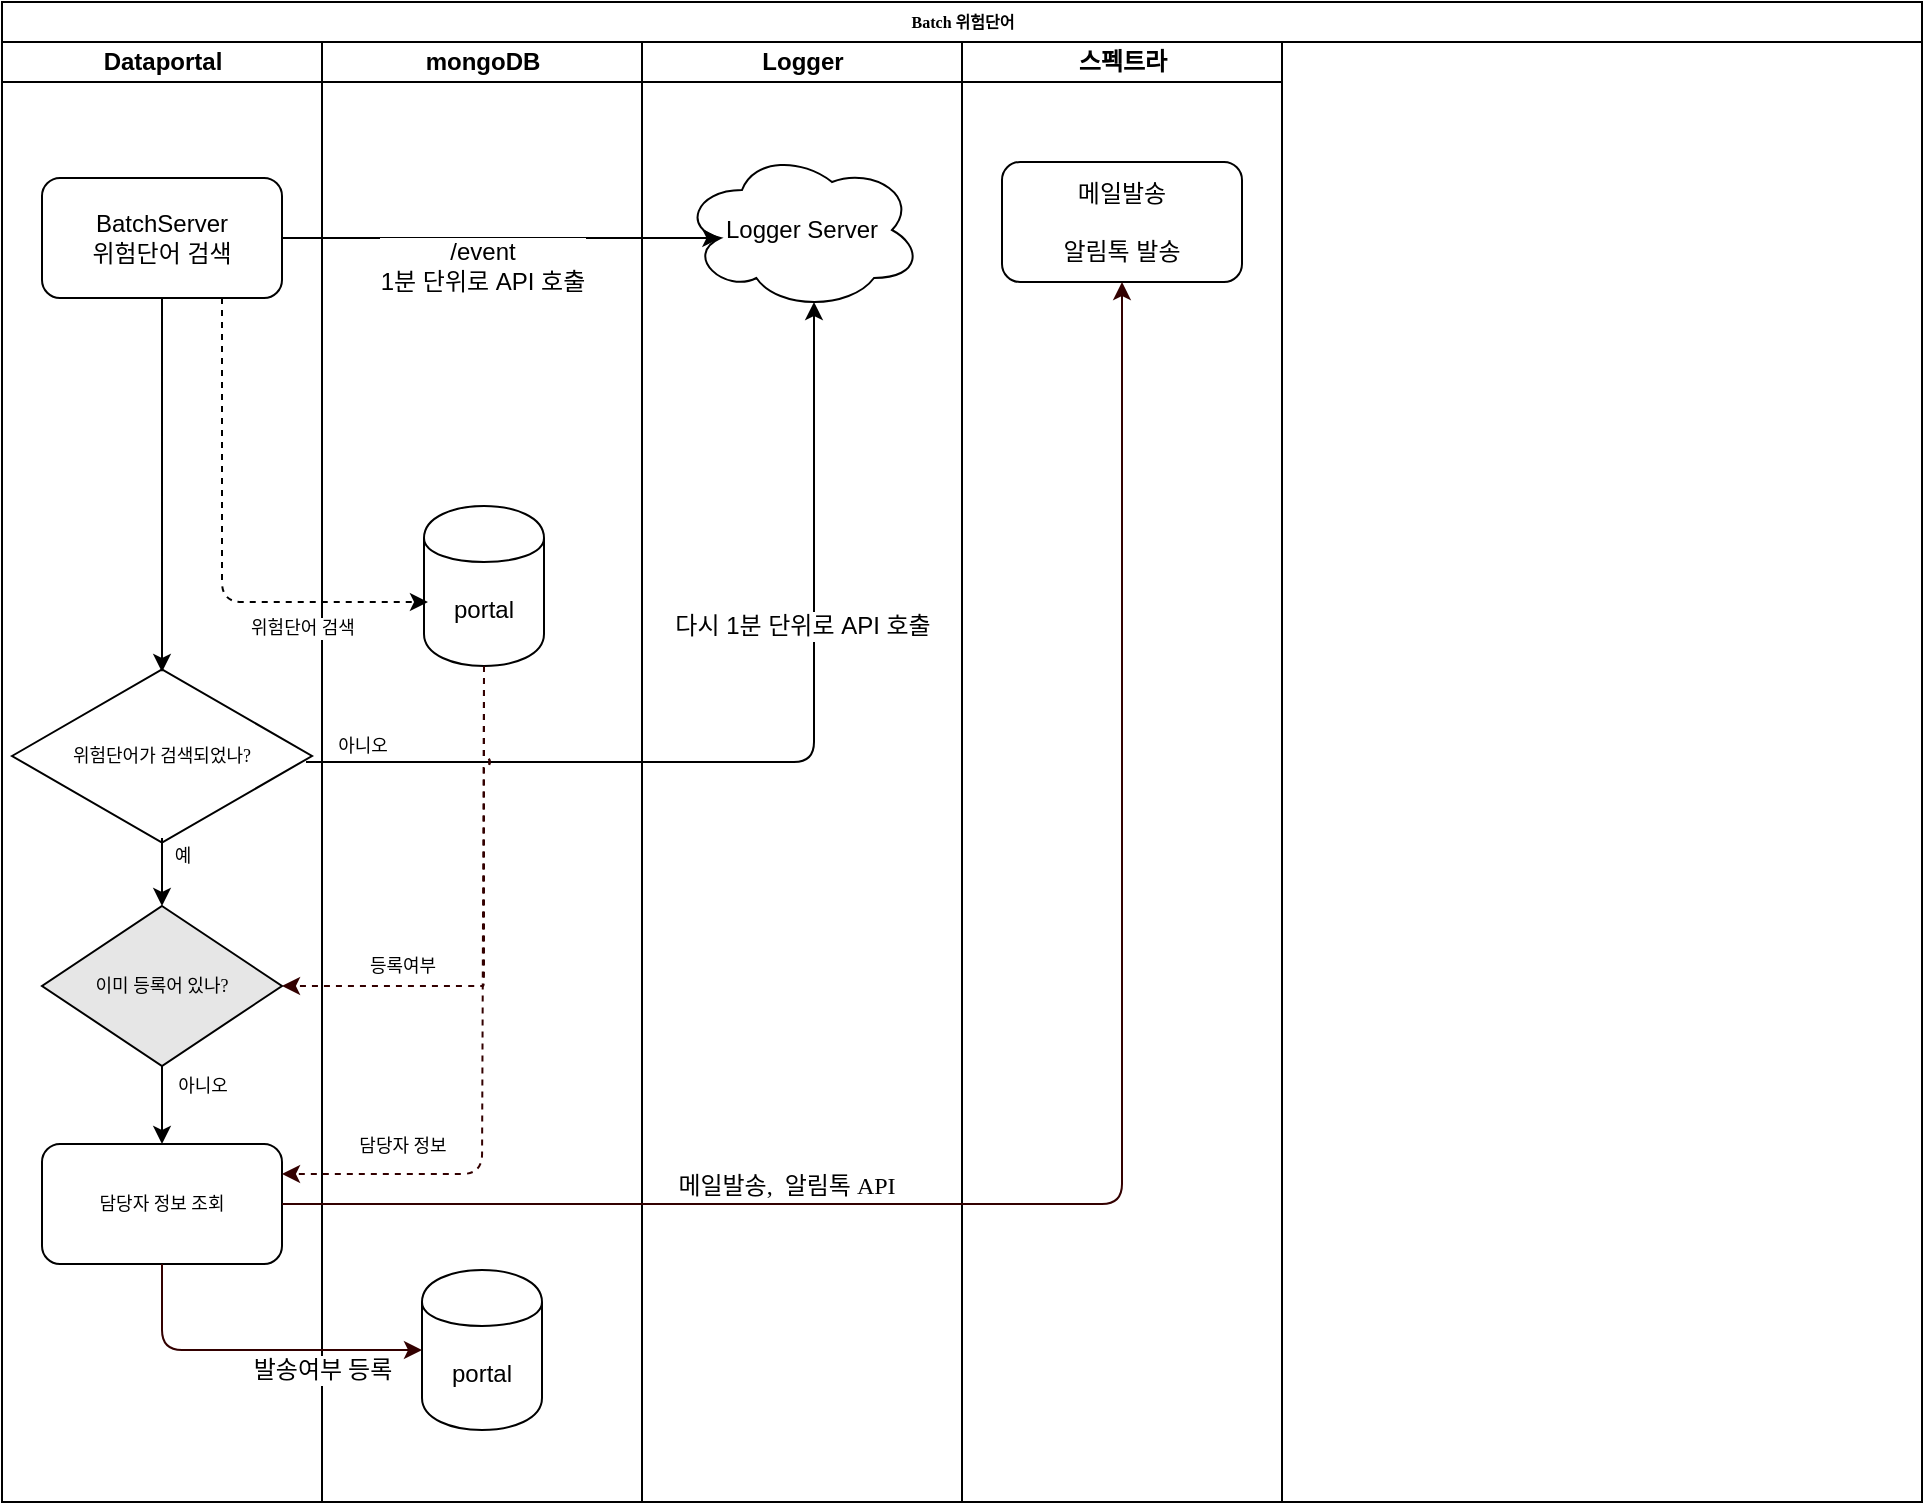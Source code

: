 <mxfile pages="2" version="11.2.8" type="github"><diagram name="위험단어" id="74e2e168-ea6b-b213-b513-2b3c1d86103e"><mxGraphModel dx="1422" dy="795" grid="0" gridSize="10" guides="1" tooltips="1" connect="1" arrows="1" fold="1" page="1" pageScale="1" pageWidth="1169" pageHeight="827" background="none" math="0" shadow="0"><root><mxCell id="0"/><mxCell id="1" parent="0"/><mxCell id="77e6c97f196da883-1" value="Batch 위험단어" style="swimlane;html=1;childLayout=stackLayout;startSize=20;rounded=0;shadow=0;labelBackgroundColor=none;strokeColor=#000000;strokeWidth=1;fillColor=#ffffff;fontFamily=Verdana;fontSize=8;fontColor=#000000;align=center;" parent="1" vertex="1"><mxGeometry x="70" y="40" width="960" height="750" as="geometry"/></mxCell><mxCell id="77e6c97f196da883-2" value="Dataportal" style="swimlane;html=1;startSize=20;" parent="77e6c97f196da883-1" vertex="1"><mxGeometry y="20" width="160" height="730" as="geometry"/></mxCell><mxCell id="5DCFUlt75iRvz8VBznht-2" value="BatchServer&lt;br&gt;위험단어 검색" style="rounded=1;whiteSpace=wrap;html=1;" parent="77e6c97f196da883-2" vertex="1"><mxGeometry x="20" y="68" width="120" height="60" as="geometry"/></mxCell><mxCell id="5DCFUlt75iRvz8VBznht-17" value="위험단어가 검색되었나?" style="html=1;whiteSpace=wrap;aspect=fixed;shape=isoRectangle;fontFamily=Tahoma;fontSize=9;" parent="77e6c97f196da883-2" vertex="1"><mxGeometry x="5" y="312" width="150" height="90" as="geometry"/></mxCell><mxCell id="5DCFUlt75iRvz8VBznht-18" value="" style="endArrow=classic;html=1;fontFamily=Tahoma;fontSize=9;entryX=0.5;entryY=0.033;entryDx=0;entryDy=0;entryPerimeter=0;exitX=0.5;exitY=1;exitDx=0;exitDy=0;" parent="77e6c97f196da883-2" source="5DCFUlt75iRvz8VBznht-2" target="5DCFUlt75iRvz8VBznht-17" edge="1"><mxGeometry width="50" height="50" relative="1" as="geometry"><mxPoint x="30" y="232" as="sourcePoint"/><mxPoint x="80" y="182" as="targetPoint"/></mxGeometry></mxCell><mxCell id="5DCFUlt75iRvz8VBznht-24" value="담당자 정보 조회" style="rounded=1;whiteSpace=wrap;html=1;fontFamily=Tahoma;fontSize=9;" parent="77e6c97f196da883-2" vertex="1"><mxGeometry x="20" y="551" width="120" height="60" as="geometry"/></mxCell><mxCell id="5DCFUlt75iRvz8VBznht-27" value="예" style="endArrow=classic;html=1;fontFamily=Tahoma;fontSize=9;entryX=0.5;entryY=0;entryDx=0;entryDy=0;exitX=0.5;exitY=0.956;exitDx=0;exitDy=0;exitPerimeter=0;" parent="77e6c97f196da883-2" source="5DCFUlt75iRvz8VBznht-17" target="5DCFUlt75iRvz8VBznht-34" edge="1"><mxGeometry x="-0.483" y="10" width="50" height="50" relative="1" as="geometry"><mxPoint x="30" y="452" as="sourcePoint"/><mxPoint x="80" y="402" as="targetPoint"/><mxPoint as="offset"/></mxGeometry></mxCell><mxCell id="5DCFUlt75iRvz8VBznht-34" value="이미 등록어 있나?" style="rhombus;whiteSpace=wrap;html=1;fillColor=#E6E6E6;fontFamily=Tahoma;fontSize=9;" parent="77e6c97f196da883-2" vertex="1"><mxGeometry x="20" y="432" width="120" height="80" as="geometry"/></mxCell><mxCell id="5DCFUlt75iRvz8VBznht-35" value="아니오" style="endArrow=classic;html=1;fontFamily=Tahoma;fontSize=9;entryX=0.5;entryY=0;entryDx=0;entryDy=0;exitX=0.5;exitY=1;exitDx=0;exitDy=0;" parent="77e6c97f196da883-2" source="5DCFUlt75iRvz8VBznht-34" target="5DCFUlt75iRvz8VBznht-24" edge="1"><mxGeometry x="-0.487" y="20" width="50" height="50" relative="1" as="geometry"><mxPoint x="90" y="408.04" as="sourcePoint"/><mxPoint x="90" y="442" as="targetPoint"/><mxPoint as="offset"/></mxGeometry></mxCell><mxCell id="77e6c97f196da883-3" value="mongoDB" style="swimlane;html=1;startSize=20;" parent="77e6c97f196da883-1" vertex="1"><mxGeometry x="160" y="20" width="160" height="730" as="geometry"/></mxCell><mxCell id="5DCFUlt75iRvz8VBznht-3" value="portal" style="shape=cylinder;whiteSpace=wrap;html=1;boundedLbl=1;backgroundOutline=1;" parent="77e6c97f196da883-3" vertex="1"><mxGeometry x="51" y="232" width="60" height="80" as="geometry"/></mxCell><mxCell id="5DCFUlt75iRvz8VBznht-30" value="portal" style="shape=cylinder;whiteSpace=wrap;html=1;boundedLbl=1;backgroundOutline=1;" parent="77e6c97f196da883-3" vertex="1"><mxGeometry x="50" y="614" width="60" height="80" as="geometry"/></mxCell><mxCell id="77e6c97f196da883-4" value="Logger" style="swimlane;html=1;startSize=20;" parent="77e6c97f196da883-1" vertex="1"><mxGeometry x="320" y="20" width="160" height="730" as="geometry"/></mxCell><mxCell id="5DCFUlt75iRvz8VBznht-4" value="Logger Server" style="ellipse;shape=cloud;whiteSpace=wrap;html=1;" parent="77e6c97f196da883-4" vertex="1"><mxGeometry x="20" y="54" width="120" height="80" as="geometry"/></mxCell><mxCell id="5DCFUlt75iRvz8VBznht-9" value="스펙트라" style="swimlane;html=1;startSize=20;" parent="77e6c97f196da883-1" vertex="1"><mxGeometry x="480" y="20" width="160" height="730" as="geometry"/></mxCell><mxCell id="5DCFUlt75iRvz8VBznht-11" value="메일발송&lt;br&gt;&lt;br&gt;알림톡 발송" style="rounded=1;whiteSpace=wrap;html=1;" parent="5DCFUlt75iRvz8VBznht-9" vertex="1"><mxGeometry x="20" y="60" width="120" height="60" as="geometry"/></mxCell><mxCell id="5DCFUlt75iRvz8VBznht-12" value="" style="endArrow=classic;html=1;entryX=0.16;entryY=0.55;entryDx=0;entryDy=0;entryPerimeter=0;exitX=1;exitY=0.5;exitDx=0;exitDy=0;" parent="77e6c97f196da883-1" source="5DCFUlt75iRvz8VBznht-2" target="5DCFUlt75iRvz8VBznht-4" edge="1"><mxGeometry width="50" height="50" relative="1" as="geometry"><mxPoint y="792" as="sourcePoint"/><mxPoint x="50" y="742" as="targetPoint"/></mxGeometry></mxCell><mxCell id="5DCFUlt75iRvz8VBznht-13" value="/event&lt;br&gt;1분 단위로 API 호출" style="text;html=1;resizable=0;points=[];align=center;verticalAlign=middle;labelBackgroundColor=#ffffff;" parent="5DCFUlt75iRvz8VBznht-12" vertex="1" connectable="0"><mxGeometry x="-0.188" y="-1" relative="1" as="geometry"><mxPoint x="11" y="13" as="offset"/></mxGeometry></mxCell><mxCell id="5DCFUlt75iRvz8VBznht-15" value="" style="endArrow=classic;html=1;fontFamily=Tahoma;fontSize=9;entryX=0.033;entryY=0.6;entryDx=0;entryDy=0;entryPerimeter=0;exitX=0.75;exitY=1;exitDx=0;exitDy=0;dashed=1;" parent="77e6c97f196da883-1" source="5DCFUlt75iRvz8VBznht-2" target="5DCFUlt75iRvz8VBznht-3" edge="1"><mxGeometry width="50" height="50" relative="1" as="geometry"><mxPoint x="80" y="252" as="sourcePoint"/><mxPoint x="130" y="202" as="targetPoint"/><Array as="points"><mxPoint x="110" y="300"/></Array></mxGeometry></mxCell><mxCell id="5DCFUlt75iRvz8VBznht-16" value="위험단어 검색" style="text;html=1;resizable=0;points=[];align=center;verticalAlign=middle;labelBackgroundColor=#ffffff;fontSize=9;fontFamily=Tahoma;" parent="5DCFUlt75iRvz8VBznht-15" vertex="1" connectable="0"><mxGeometry x="-0.197" relative="1" as="geometry"><mxPoint x="40" y="62" as="offset"/></mxGeometry></mxCell><mxCell id="5DCFUlt75iRvz8VBznht-19" value="" style="endArrow=classic;html=1;entryX=0.55;entryY=0.95;entryDx=0;entryDy=0;entryPerimeter=0;" parent="77e6c97f196da883-1" target="5DCFUlt75iRvz8VBznht-4" edge="1"><mxGeometry width="50" height="50" relative="1" as="geometry"><mxPoint x="152" y="380" as="sourcePoint"/><mxPoint x="369.2" y="128" as="targetPoint"/><Array as="points"><mxPoint x="406" y="380"/></Array></mxGeometry></mxCell><mxCell id="5DCFUlt75iRvz8VBznht-20" value="다시 1분 단위로 API 호출" style="text;html=1;resizable=0;points=[];align=center;verticalAlign=middle;labelBackgroundColor=#ffffff;" parent="5DCFUlt75iRvz8VBznht-19" vertex="1" connectable="0"><mxGeometry x="-0.188" y="-1" relative="1" as="geometry"><mxPoint x="51" y="-69" as="offset"/></mxGeometry></mxCell><mxCell id="5DCFUlt75iRvz8VBznht-21" value="아니오" style="text;html=1;resizable=0;points=[];align=center;verticalAlign=middle;labelBackgroundColor=#ffffff;fontSize=9;fontFamily=Tahoma;" parent="5DCFUlt75iRvz8VBznht-19" vertex="1" connectable="0"><mxGeometry x="-0.756" y="-1" relative="1" as="geometry"><mxPoint x="-31" y="-9" as="offset"/></mxGeometry></mxCell><mxCell id="5DCFUlt75iRvz8VBznht-23" value="담당자 정보" style="endArrow=classic;html=1;fontFamily=Tahoma;fontSize=9;exitX=0.5;exitY=1;exitDx=0;exitDy=0;entryX=1;entryY=0.25;entryDx=0;entryDy=0;horizontal=1;jumpStyle=arc;startArrow=none;startFill=0;strokeColor=#330000;dashed=1;" parent="77e6c97f196da883-1" source="5DCFUlt75iRvz8VBznht-3" target="5DCFUlt75iRvz8VBznht-24" edge="1"><mxGeometry x="0.357" y="-40" width="50" height="50" relative="1" as="geometry"><mxPoint x="220" y="502" as="sourcePoint"/><mxPoint x="140" y="502" as="targetPoint"/><Array as="points"><mxPoint x="240" y="586"/></Array><mxPoint as="offset"/></mxGeometry></mxCell><mxCell id="5DCFUlt75iRvz8VBznht-29" value="메일발송,&amp;nbsp; 알림톡 API" style="endArrow=classic;html=1;strokeColor=#330000;fontFamily=Tahoma;fontSize=12;exitX=1;exitY=0.5;exitDx=0;exitDy=0;entryX=0.5;entryY=1;entryDx=0;entryDy=0;" parent="77e6c97f196da883-1" source="5DCFUlt75iRvz8VBznht-24" target="5DCFUlt75iRvz8VBznht-11" edge="1"><mxGeometry x="-0.428" y="9" width="50" height="50" relative="1" as="geometry"><mxPoint y="820" as="sourcePoint"/><mxPoint x="50" y="770" as="targetPoint"/><Array as="points"><mxPoint x="352" y="601"/><mxPoint x="560" y="601"/></Array><mxPoint as="offset"/></mxGeometry></mxCell><mxCell id="5DCFUlt75iRvz8VBznht-31" value="발송여부 등록" style="endArrow=classic;html=1;strokeColor=#330000;fontFamily=Tahoma;fontSize=12;entryX=0;entryY=0.5;entryDx=0;entryDy=0;exitX=0.5;exitY=1;exitDx=0;exitDy=0;" parent="77e6c97f196da883-1" source="5DCFUlt75iRvz8VBznht-24" target="5DCFUlt75iRvz8VBznht-30" edge="1"><mxGeometry x="-0.04" y="41" width="50" height="50" relative="1" as="geometry"><mxPoint y="792" as="sourcePoint"/><mxPoint x="50" y="742" as="targetPoint"/><Array as="points"><mxPoint x="80" y="674"/></Array><mxPoint x="40" y="51" as="offset"/></mxGeometry></mxCell><mxCell id="5DCFUlt75iRvz8VBznht-36" value="등록여부" style="endArrow=classic;html=1;fontFamily=Tahoma;fontSize=9;exitX=0.5;exitY=1;exitDx=0;exitDy=0;entryX=1;entryY=0.5;entryDx=0;entryDy=0;horizontal=1;jumpStyle=arc;startArrow=none;startFill=0;strokeColor=#330000;dashed=1;" parent="77e6c97f196da883-1" source="5DCFUlt75iRvz8VBznht-3" target="5DCFUlt75iRvz8VBznht-34" edge="1"><mxGeometry x="0.149" y="-41" width="50" height="50" relative="1" as="geometry"><mxPoint x="251" y="342" as="sourcePoint"/><mxPoint x="150" y="596" as="targetPoint"/><Array as="points"><mxPoint x="241" y="492"/></Array><mxPoint as="offset"/></mxGeometry></mxCell></root></mxGraphModel></diagram><diagram id="h5OtPM2n08AeqgdCQOv6" name="실패컨텐츠"><mxGraphModel dx="1422" dy="795" grid="1" gridSize="10" guides="1" tooltips="1" connect="1" arrows="1" fold="1" page="1" pageScale="1" pageWidth="1169" pageHeight="827" math="0" shadow="0"><root><mxCell id="3esrChGUVjocIgXQ-gZ4-0"/><mxCell id="3esrChGUVjocIgXQ-gZ4-1" parent="3esrChGUVjocIgXQ-gZ4-0"/><mxCell id="jahqhl8VbFO5xxWAI4NQ-0" value="Batch 위험단어" style="swimlane;html=1;childLayout=stackLayout;startSize=20;rounded=0;shadow=0;labelBackgroundColor=none;strokeColor=#000000;strokeWidth=1;fillColor=#ffffff;fontFamily=Verdana;fontSize=8;fontColor=#000000;align=center;" vertex="1" parent="3esrChGUVjocIgXQ-gZ4-1"><mxGeometry x="70" y="40" width="960" height="750" as="geometry"/></mxCell><mxCell id="jahqhl8VbFO5xxWAI4NQ-1" value="Dataportal" style="swimlane;html=1;startSize=20;" vertex="1" parent="jahqhl8VbFO5xxWAI4NQ-0"><mxGeometry y="20" width="160" height="730" as="geometry"/></mxCell><mxCell id="jahqhl8VbFO5xxWAI4NQ-9" value="mongoDB" style="swimlane;html=1;startSize=20;" vertex="1" parent="jahqhl8VbFO5xxWAI4NQ-0"><mxGeometry x="160" y="20" width="160" height="730" as="geometry"/></mxCell><mxCell id="jahqhl8VbFO5xxWAI4NQ-12" value="Logger" style="swimlane;html=1;startSize=20;" vertex="1" parent="jahqhl8VbFO5xxWAI4NQ-0"><mxGeometry x="320" y="20" width="160" height="730" as="geometry"/></mxCell><mxCell id="jahqhl8VbFO5xxWAI4NQ-14" value="스펙트라" style="swimlane;html=1;startSize=20;" vertex="1" parent="jahqhl8VbFO5xxWAI4NQ-0"><mxGeometry x="480" y="20" width="160" height="730" as="geometry"/></mxCell></root></mxGraphModel></diagram></mxfile>